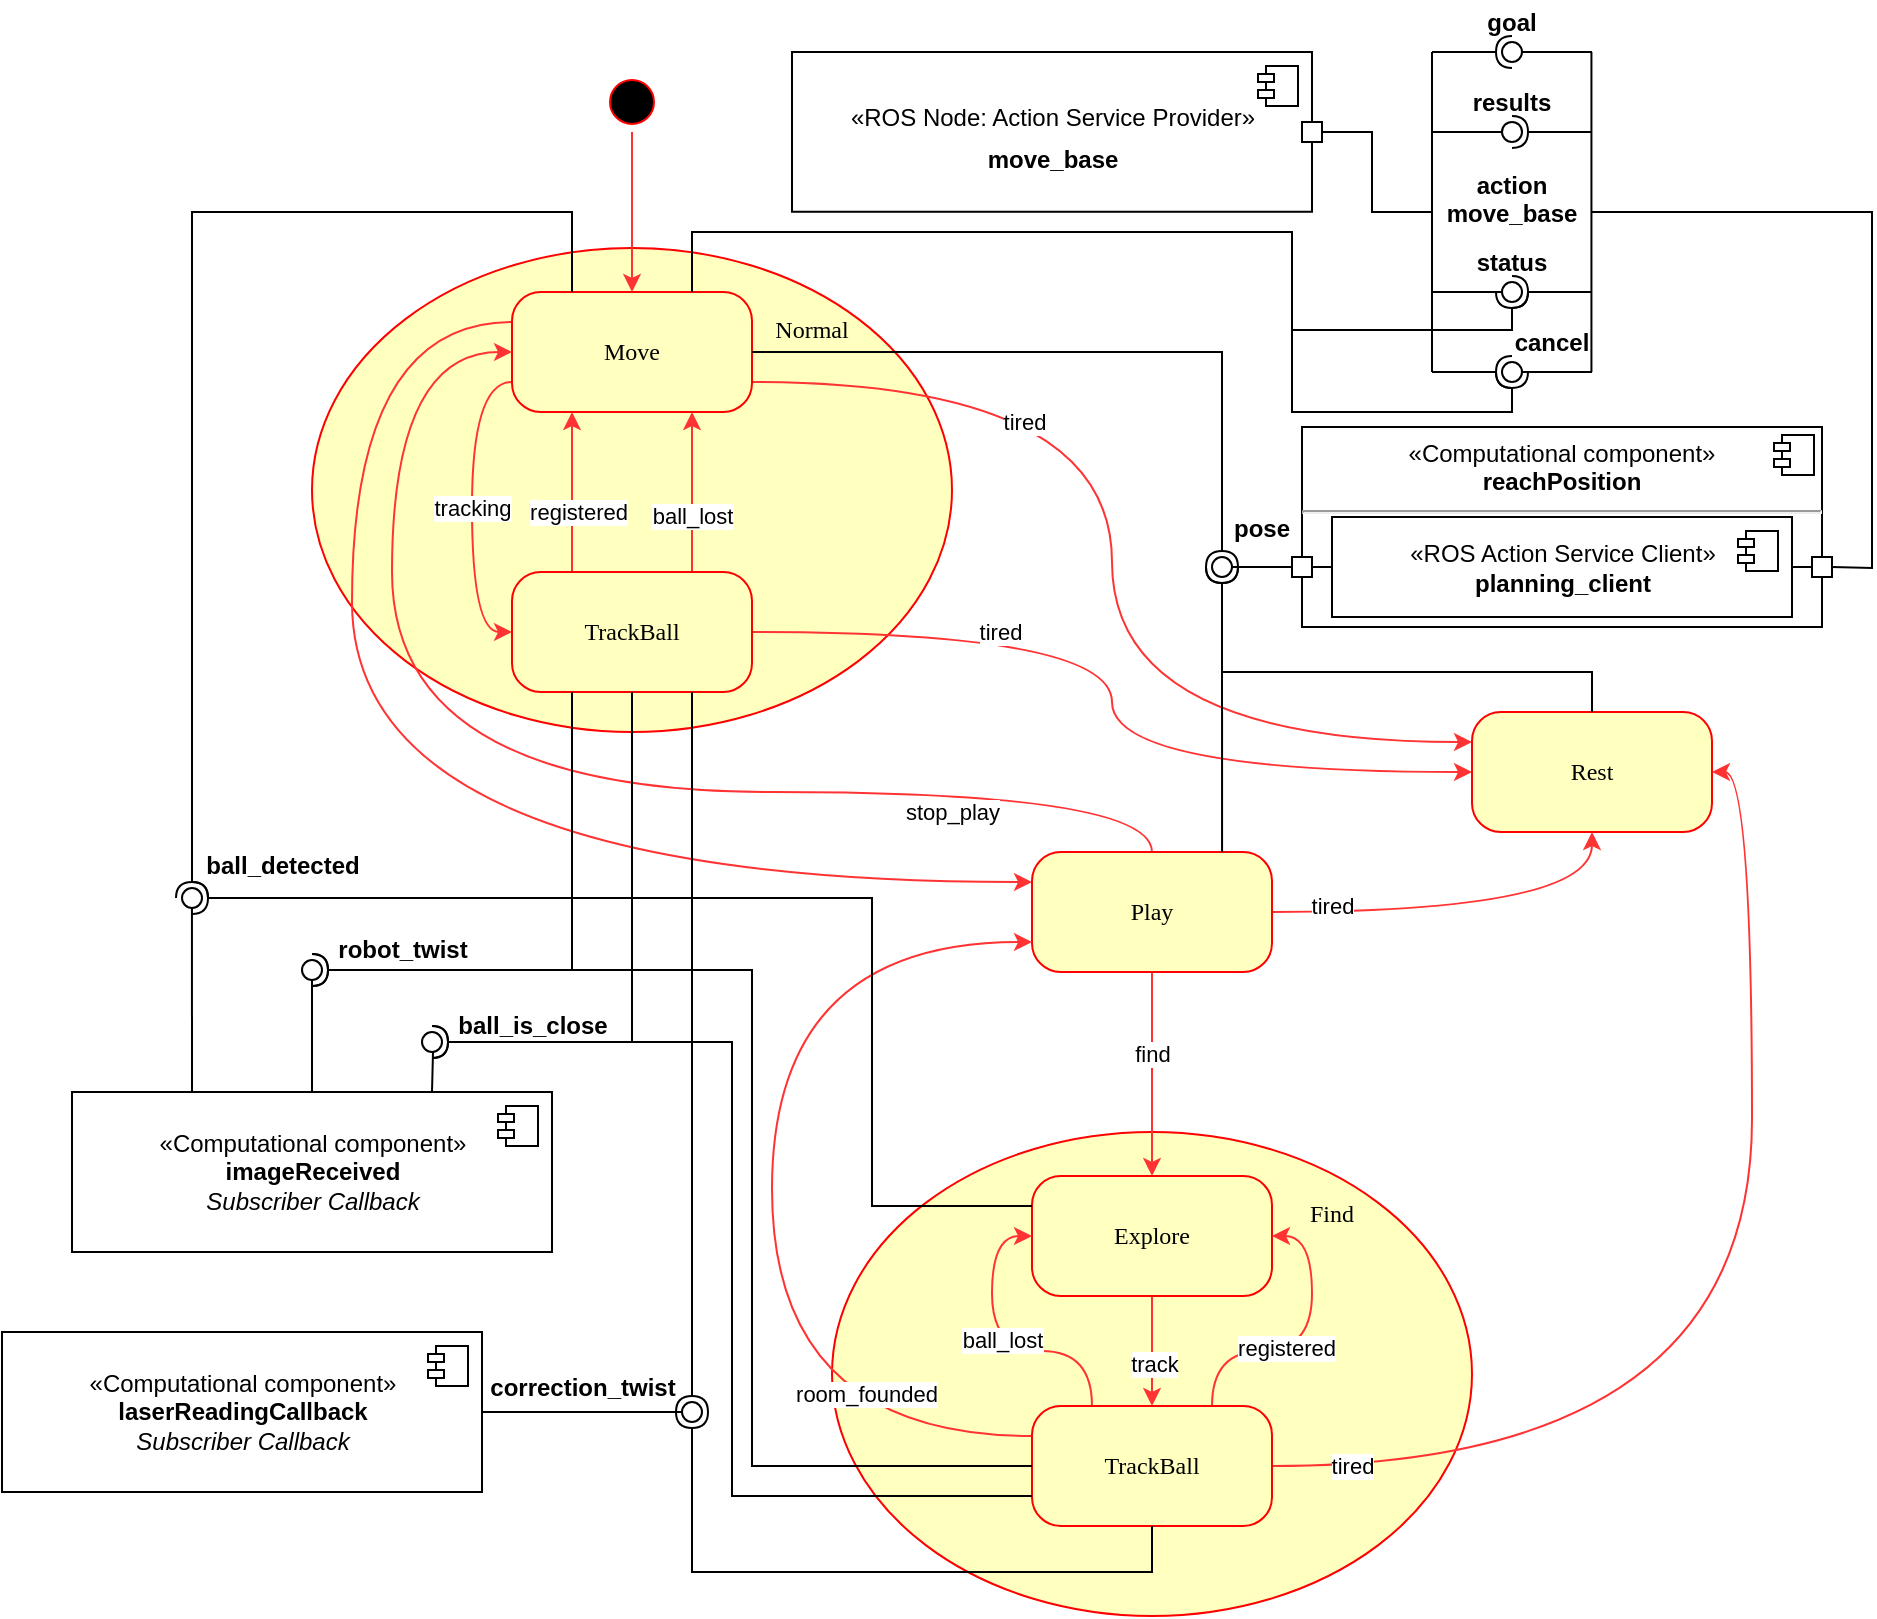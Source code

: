 <mxfile version="14.1.8" type="device"><diagram name="Page-1" id="58cdce13-f638-feb5-8d6f-7d28b1aa9fa0"><mxGraphModel dx="2799" dy="1216" grid="1" gridSize="10" guides="1" tooltips="1" connect="1" arrows="1" fold="1" page="1" pageScale="1" pageWidth="1100" pageHeight="850" background="#ffffff" math="0" shadow="0"><root><mxCell id="0"/><mxCell id="1" parent="0"/><mxCell id="gwjW1zNZgymCP5IW7DOp-157" value="Find" style="ellipse;whiteSpace=wrap;html=1;fillColor=#ffffc0;rounded=1;shadow=0;fontFamily=Verdana;strokeColor=#ff0000;arcSize=24;comic=0;spacingBottom=160;spacingLeft=180;" parent="1" vertex="1"><mxGeometry x="-1420" y="540" width="320" height="242" as="geometry"/></mxCell><mxCell id="gwjW1zNZgymCP5IW7DOp-159" value="Normal" style="ellipse;whiteSpace=wrap;html=1;fillColor=#ffffc0;rounded=1;shadow=0;fontFamily=Verdana;strokeColor=#ff0000;arcSize=24;comic=0;spacingBottom=160;spacingLeft=180;" parent="1" vertex="1"><mxGeometry x="-1680" y="98" width="320" height="242" as="geometry"/></mxCell><mxCell id="gwjW1zNZgymCP5IW7DOp-160" value="tracking" style="edgeStyle=orthogonalEdgeStyle;curved=1;orthogonalLoop=1;jettySize=auto;html=1;entryX=0;entryY=0.5;entryDx=0;entryDy=0;strokeColor=#FF3333;exitX=0;exitY=0.75;exitDx=0;exitDy=0;" parent="1" source="gwjW1zNZgymCP5IW7DOp-163" target="gwjW1zNZgymCP5IW7DOp-170" edge="1"><mxGeometry relative="1" as="geometry"><Array as="points"><mxPoint x="-1600" y="165"/><mxPoint x="-1600" y="290"/></Array></mxGeometry></mxCell><mxCell id="gwjW1zNZgymCP5IW7DOp-161" style="edgeStyle=orthogonalEdgeStyle;curved=1;orthogonalLoop=1;jettySize=auto;html=1;entryX=0;entryY=0.25;entryDx=0;entryDy=0;strokeColor=#FF3333;exitX=1;exitY=0.75;exitDx=0;exitDy=0;" parent="1" source="gwjW1zNZgymCP5IW7DOp-163" target="gwjW1zNZgymCP5IW7DOp-173" edge="1"><mxGeometry relative="1" as="geometry"/></mxCell><mxCell id="gwjW1zNZgymCP5IW7DOp-162" value="tired" style="edgeLabel;html=1;align=center;verticalAlign=middle;resizable=0;points=[];" parent="gwjW1zNZgymCP5IW7DOp-161" vertex="1" connectable="0"><mxGeometry x="-0.477" relative="1" as="geometry"><mxPoint x="-5" y="20" as="offset"/></mxGeometry></mxCell><mxCell id="gwjW1zNZgymCP5IW7DOp-200" style="edgeStyle=orthogonalEdgeStyle;curved=1;orthogonalLoop=1;jettySize=auto;html=1;entryX=0;entryY=0.25;entryDx=0;entryDy=0;strokeColor=#FF3333;exitX=0;exitY=0.25;exitDx=0;exitDy=0;" parent="1" source="gwjW1zNZgymCP5IW7DOp-163" target="gwjW1zNZgymCP5IW7DOp-174" edge="1"><mxGeometry relative="1" as="geometry"><Array as="points"><mxPoint x="-1660" y="135"/><mxPoint x="-1660" y="415"/></Array></mxGeometry></mxCell><mxCell id="gwjW1zNZgymCP5IW7DOp-163" value="Move" style="rounded=1;whiteSpace=wrap;html=1;arcSize=24;fillColor=#ffffc0;strokeColor=#ff0000;shadow=0;comic=0;labelBackgroundColor=none;fontFamily=Verdana;fontSize=12;fontColor=#000000;align=center;" parent="1" vertex="1"><mxGeometry x="-1580" y="120" width="120" height="60" as="geometry"/></mxCell><mxCell id="gwjW1zNZgymCP5IW7DOp-164" style="edgeStyle=orthogonalEdgeStyle;curved=1;orthogonalLoop=1;jettySize=auto;html=1;entryX=0.25;entryY=1;entryDx=0;entryDy=0;strokeColor=#FF3333;exitX=0.25;exitY=0;exitDx=0;exitDy=0;" parent="1" source="gwjW1zNZgymCP5IW7DOp-170" target="gwjW1zNZgymCP5IW7DOp-163" edge="1"><mxGeometry relative="1" as="geometry"/></mxCell><mxCell id="gwjW1zNZgymCP5IW7DOp-165" value="registered" style="edgeLabel;html=1;align=center;verticalAlign=middle;resizable=0;points=[];" parent="gwjW1zNZgymCP5IW7DOp-164" vertex="1" connectable="0"><mxGeometry x="-0.25" y="-3" relative="1" as="geometry"><mxPoint as="offset"/></mxGeometry></mxCell><mxCell id="gwjW1zNZgymCP5IW7DOp-166" style="edgeStyle=orthogonalEdgeStyle;curved=1;orthogonalLoop=1;jettySize=auto;html=1;entryX=0.75;entryY=1;entryDx=0;entryDy=0;strokeColor=#FF3333;exitX=0.75;exitY=0;exitDx=0;exitDy=0;" parent="1" source="gwjW1zNZgymCP5IW7DOp-170" target="gwjW1zNZgymCP5IW7DOp-163" edge="1"><mxGeometry relative="1" as="geometry"/></mxCell><mxCell id="gwjW1zNZgymCP5IW7DOp-167" value="ball_lost" style="edgeLabel;html=1;align=center;verticalAlign=middle;resizable=0;points=[];" parent="gwjW1zNZgymCP5IW7DOp-166" vertex="1" connectable="0"><mxGeometry x="-0.292" relative="1" as="geometry"><mxPoint as="offset"/></mxGeometry></mxCell><mxCell id="gwjW1zNZgymCP5IW7DOp-168" style="edgeStyle=orthogonalEdgeStyle;curved=1;orthogonalLoop=1;jettySize=auto;html=1;entryX=0;entryY=0.5;entryDx=0;entryDy=0;strokeColor=#FF3333;" parent="1" source="gwjW1zNZgymCP5IW7DOp-170" target="gwjW1zNZgymCP5IW7DOp-173" edge="1"><mxGeometry relative="1" as="geometry"/></mxCell><mxCell id="gwjW1zNZgymCP5IW7DOp-169" value="tired" style="edgeLabel;html=1;align=center;verticalAlign=middle;resizable=0;points=[];" parent="gwjW1zNZgymCP5IW7DOp-168" vertex="1" connectable="0"><mxGeometry x="-0.101" y="2" relative="1" as="geometry"><mxPoint x="-58.03" y="-13.33" as="offset"/></mxGeometry></mxCell><mxCell id="gwjW1zNZgymCP5IW7DOp-170" value="TrackBall" style="rounded=1;whiteSpace=wrap;html=1;arcSize=24;fillColor=#ffffc0;strokeColor=#ff0000;shadow=0;comic=0;labelBackgroundColor=none;fontFamily=Verdana;fontSize=12;fontColor=#000000;align=center;" parent="1" vertex="1"><mxGeometry x="-1580" y="260" width="120" height="60" as="geometry"/></mxCell><mxCell id="gwjW1zNZgymCP5IW7DOp-171" style="edgeStyle=orthogonalEdgeStyle;curved=1;orthogonalLoop=1;jettySize=auto;html=1;entryX=0.5;entryY=0;entryDx=0;entryDy=0;strokeColor=#FF3333;" parent="1" source="gwjW1zNZgymCP5IW7DOp-172" target="gwjW1zNZgymCP5IW7DOp-163" edge="1"><mxGeometry relative="1" as="geometry"/></mxCell><mxCell id="gwjW1zNZgymCP5IW7DOp-172" value="" style="ellipse;html=1;shape=startState;fillColor=#000000;strokeColor=#ff0000;rounded=1;shadow=0;comic=0;labelBackgroundColor=none;fontFamily=Verdana;fontSize=12;fontColor=#000000;align=center;direction=south;" parent="1" vertex="1"><mxGeometry x="-1535" y="10" width="30" height="30" as="geometry"/></mxCell><mxCell id="gwjW1zNZgymCP5IW7DOp-173" value="Rest" style="rounded=1;whiteSpace=wrap;html=1;arcSize=24;fillColor=#ffffc0;strokeColor=#ff0000;shadow=0;comic=0;labelBackgroundColor=none;fontFamily=Verdana;fontSize=12;fontColor=#000000;align=center;" parent="1" vertex="1"><mxGeometry x="-1100" y="330" width="120" height="60" as="geometry"/></mxCell><mxCell id="gwjW1zNZgymCP5IW7DOp-177" style="edgeStyle=orthogonalEdgeStyle;curved=1;orthogonalLoop=1;jettySize=auto;html=1;strokeColor=#FF3333;entryX=0;entryY=0.5;entryDx=0;entryDy=0;exitX=0.5;exitY=0;exitDx=0;exitDy=0;" parent="1" source="gwjW1zNZgymCP5IW7DOp-174" target="gwjW1zNZgymCP5IW7DOp-163" edge="1"><mxGeometry relative="1" as="geometry"><mxPoint x="-1580" y="160" as="targetPoint"/><Array as="points"><mxPoint x="-1260" y="370"/><mxPoint x="-1640" y="370"/><mxPoint x="-1640" y="150"/></Array></mxGeometry></mxCell><mxCell id="gwjW1zNZgymCP5IW7DOp-178" value="stop_play" style="edgeLabel;html=1;align=center;verticalAlign=middle;resizable=0;points=[];" parent="gwjW1zNZgymCP5IW7DOp-177" vertex="1" connectable="0"><mxGeometry x="-0.753" y="-5" relative="1" as="geometry"><mxPoint x="-45" y="15" as="offset"/></mxGeometry></mxCell><mxCell id="gwjW1zNZgymCP5IW7DOp-179" style="edgeStyle=orthogonalEdgeStyle;curved=1;orthogonalLoop=1;jettySize=auto;html=1;entryX=0.5;entryY=1;entryDx=0;entryDy=0;strokeColor=#FF3333;exitX=1;exitY=0.5;exitDx=0;exitDy=0;" parent="1" source="gwjW1zNZgymCP5IW7DOp-174" target="gwjW1zNZgymCP5IW7DOp-173" edge="1"><mxGeometry relative="1" as="geometry"/></mxCell><mxCell id="gwjW1zNZgymCP5IW7DOp-180" value="tired" style="edgeLabel;html=1;align=center;verticalAlign=middle;resizable=0;points=[];" parent="gwjW1zNZgymCP5IW7DOp-179" vertex="1" connectable="0"><mxGeometry x="-0.928" y="2" relative="1" as="geometry"><mxPoint x="22.5" y="-1" as="offset"/></mxGeometry></mxCell><mxCell id="gwjW1zNZgymCP5IW7DOp-190" style="edgeStyle=orthogonalEdgeStyle;curved=1;orthogonalLoop=1;jettySize=auto;html=1;entryX=0.5;entryY=0;entryDx=0;entryDy=0;strokeColor=#FF3333;" parent="1" source="gwjW1zNZgymCP5IW7DOp-174" target="gwjW1zNZgymCP5IW7DOp-186" edge="1"><mxGeometry relative="1" as="geometry"/></mxCell><mxCell id="gwjW1zNZgymCP5IW7DOp-191" value="find" style="edgeLabel;html=1;align=center;verticalAlign=middle;resizable=0;points=[];" parent="gwjW1zNZgymCP5IW7DOp-190" vertex="1" connectable="0"><mxGeometry x="-0.196" relative="1" as="geometry"><mxPoint as="offset"/></mxGeometry></mxCell><mxCell id="gwjW1zNZgymCP5IW7DOp-174" value="Play" style="rounded=1;whiteSpace=wrap;html=1;arcSize=24;fillColor=#ffffc0;strokeColor=#ff0000;shadow=0;comic=0;labelBackgroundColor=none;fontFamily=Verdana;fontSize=12;fontColor=#000000;align=center;" parent="1" vertex="1"><mxGeometry x="-1320" y="400" width="120" height="60" as="geometry"/></mxCell><mxCell id="gwjW1zNZgymCP5IW7DOp-189" value="" style="edgeStyle=orthogonalEdgeStyle;curved=1;orthogonalLoop=1;jettySize=auto;html=1;strokeColor=#FF3333;" parent="1" source="gwjW1zNZgymCP5IW7DOp-186" target="gwjW1zNZgymCP5IW7DOp-188" edge="1"><mxGeometry relative="1" as="geometry"/></mxCell><mxCell id="gwjW1zNZgymCP5IW7DOp-192" value="track" style="edgeLabel;html=1;align=center;verticalAlign=middle;resizable=0;points=[];" parent="gwjW1zNZgymCP5IW7DOp-189" vertex="1" connectable="0"><mxGeometry x="0.243" y="1" relative="1" as="geometry"><mxPoint as="offset"/></mxGeometry></mxCell><mxCell id="gwjW1zNZgymCP5IW7DOp-186" value="Explore" style="rounded=1;whiteSpace=wrap;html=1;arcSize=24;fillColor=#ffffc0;strokeColor=#ff0000;shadow=0;comic=0;labelBackgroundColor=none;fontFamily=Verdana;fontSize=12;fontColor=#000000;align=center;" parent="1" vertex="1"><mxGeometry x="-1320" y="562" width="120" height="60" as="geometry"/></mxCell><mxCell id="gwjW1zNZgymCP5IW7DOp-193" style="edgeStyle=orthogonalEdgeStyle;curved=1;orthogonalLoop=1;jettySize=auto;html=1;entryX=1;entryY=0.5;entryDx=0;entryDy=0;strokeColor=#FF3333;exitX=1;exitY=0.5;exitDx=0;exitDy=0;" parent="1" source="gwjW1zNZgymCP5IW7DOp-188" target="gwjW1zNZgymCP5IW7DOp-173" edge="1"><mxGeometry relative="1" as="geometry"/></mxCell><mxCell id="gwjW1zNZgymCP5IW7DOp-194" value="tired" style="edgeLabel;html=1;align=center;verticalAlign=middle;resizable=0;points=[];" parent="gwjW1zNZgymCP5IW7DOp-193" vertex="1" connectable="0"><mxGeometry x="-0.884" y="13" relative="1" as="geometry"><mxPoint x="4.57" y="13" as="offset"/></mxGeometry></mxCell><mxCell id="gwjW1zNZgymCP5IW7DOp-195" style="edgeStyle=orthogonalEdgeStyle;curved=1;orthogonalLoop=1;jettySize=auto;html=1;entryX=0;entryY=0.5;entryDx=0;entryDy=0;strokeColor=#FF3333;exitX=0.25;exitY=0;exitDx=0;exitDy=0;" parent="1" source="gwjW1zNZgymCP5IW7DOp-188" target="gwjW1zNZgymCP5IW7DOp-186" edge="1"><mxGeometry relative="1" as="geometry"/></mxCell><mxCell id="gwjW1zNZgymCP5IW7DOp-196" value="ball_lost" style="edgeLabel;html=1;align=center;verticalAlign=middle;resizable=0;points=[];" parent="gwjW1zNZgymCP5IW7DOp-195" vertex="1" connectable="0"><mxGeometry x="0.08" y="-5" relative="1" as="geometry"><mxPoint as="offset"/></mxGeometry></mxCell><mxCell id="gwjW1zNZgymCP5IW7DOp-197" style="edgeStyle=orthogonalEdgeStyle;curved=1;orthogonalLoop=1;jettySize=auto;html=1;entryX=1;entryY=0.5;entryDx=0;entryDy=0;strokeColor=#FF3333;exitX=0.75;exitY=0;exitDx=0;exitDy=0;" parent="1" source="gwjW1zNZgymCP5IW7DOp-188" target="gwjW1zNZgymCP5IW7DOp-186" edge="1"><mxGeometry relative="1" as="geometry"/></mxCell><mxCell id="gwjW1zNZgymCP5IW7DOp-198" value="registered" style="edgeLabel;html=1;align=center;verticalAlign=middle;resizable=0;points=[];" parent="gwjW1zNZgymCP5IW7DOp-197" vertex="1" connectable="0"><mxGeometry x="-0.168" y="2" relative="1" as="geometry"><mxPoint as="offset"/></mxGeometry></mxCell><mxCell id="gwjW1zNZgymCP5IW7DOp-199" style="edgeStyle=orthogonalEdgeStyle;curved=1;orthogonalLoop=1;jettySize=auto;html=1;entryX=0;entryY=0.75;entryDx=0;entryDy=0;strokeColor=#FF3333;exitX=0;exitY=0.25;exitDx=0;exitDy=0;" parent="1" source="gwjW1zNZgymCP5IW7DOp-188" target="gwjW1zNZgymCP5IW7DOp-174" edge="1"><mxGeometry relative="1" as="geometry"><Array as="points"><mxPoint x="-1450" y="692"/><mxPoint x="-1450" y="445"/></Array></mxGeometry></mxCell><mxCell id="gwjW1zNZgymCP5IW7DOp-201" value="room_founded" style="edgeLabel;html=1;align=center;verticalAlign=middle;resizable=0;points=[];" parent="gwjW1zNZgymCP5IW7DOp-199" vertex="1" connectable="0"><mxGeometry x="-0.67" y="-21" relative="1" as="geometry"><mxPoint as="offset"/></mxGeometry></mxCell><mxCell id="gwjW1zNZgymCP5IW7DOp-188" value="TrackBall" style="rounded=1;whiteSpace=wrap;html=1;arcSize=24;fillColor=#ffffc0;strokeColor=#ff0000;shadow=0;comic=0;labelBackgroundColor=none;fontFamily=Verdana;fontSize=12;fontColor=#000000;align=center;" parent="1" vertex="1"><mxGeometry x="-1320" y="677" width="120" height="60" as="geometry"/></mxCell><mxCell id="gwjW1zNZgymCP5IW7DOp-236" value="&lt;p style=&quot;margin: 0px ; margin-top: 6px ; text-align: center&quot;&gt;«Computational component»&lt;br&gt;&lt;b&gt;reachPosition&lt;/b&gt;&lt;br&gt;&lt;/p&gt;&lt;hr&gt;&lt;p style=&quot;margin: 0px ; margin-left: 8px&quot;&gt;&lt;br&gt;&lt;/p&gt;" style="align=left;overflow=fill;html=1;dropTarget=0;" parent="1" vertex="1"><mxGeometry x="-1185" y="187.5" width="260" height="100" as="geometry"/></mxCell><mxCell id="gwjW1zNZgymCP5IW7DOp-237" value="" style="shape=component;jettyWidth=8;jettyHeight=4;" parent="gwjW1zNZgymCP5IW7DOp-236" vertex="1"><mxGeometry x="1" width="20" height="20" relative="1" as="geometry"><mxPoint x="-24" y="4" as="offset"/></mxGeometry></mxCell><mxCell id="gwjW1zNZgymCP5IW7DOp-238" value="«ROS Action Service Client»&lt;br&gt;&lt;b&gt;planning_client&lt;/b&gt;" style="html=1;dropTarget=0;" parent="1" vertex="1"><mxGeometry x="-1170" y="232.5" width="230" height="50" as="geometry"/></mxCell><mxCell id="gwjW1zNZgymCP5IW7DOp-239" value="" style="shape=module;jettyWidth=8;jettyHeight=4;" parent="gwjW1zNZgymCP5IW7DOp-238" vertex="1"><mxGeometry x="1" width="20" height="20" relative="1" as="geometry"><mxPoint x="-27" y="7" as="offset"/></mxGeometry></mxCell><mxCell id="gwjW1zNZgymCP5IW7DOp-240" value="" style="rounded=0;whiteSpace=wrap;html=1;" parent="1" vertex="1"><mxGeometry x="-930" y="252.5" width="10" height="10" as="geometry"/></mxCell><mxCell id="gwjW1zNZgymCP5IW7DOp-241" value="" style="rounded=0;orthogonalLoop=1;jettySize=auto;html=1;endArrow=none;endFill=0;entryX=1;entryY=0.5;entryDx=0;entryDy=0;exitX=0;exitY=0.5;exitDx=0;exitDy=0;" parent="1" source="gwjW1zNZgymCP5IW7DOp-240" target="gwjW1zNZgymCP5IW7DOp-238" edge="1"><mxGeometry relative="1" as="geometry"><mxPoint x="-925" y="276.5" as="sourcePoint"/><mxPoint x="-1205" y="277.25" as="targetPoint"/></mxGeometry></mxCell><mxCell id="gwjW1zNZgymCP5IW7DOp-242" value="" style="rounded=0;whiteSpace=wrap;html=1;" parent="1" vertex="1"><mxGeometry x="-1190" y="252.5" width="10" height="10" as="geometry"/></mxCell><mxCell id="gwjW1zNZgymCP5IW7DOp-243" value="" style="rounded=0;orthogonalLoop=1;jettySize=auto;html=1;endArrow=none;endFill=0;entryX=1;entryY=0.5;entryDx=0;entryDy=0;exitX=0;exitY=0.5;exitDx=0;exitDy=0;" parent="1" source="gwjW1zNZgymCP5IW7DOp-238" target="gwjW1zNZgymCP5IW7DOp-242" edge="1"><mxGeometry relative="1" as="geometry"><mxPoint x="-1055" y="306.75" as="sourcePoint"/><mxPoint x="-1065" y="306.75" as="targetPoint"/></mxGeometry></mxCell><mxCell id="gwjW1zNZgymCP5IW7DOp-250" value="&lt;p style=&quot;margin: 6px 0px 0px&quot;&gt;«ROS Node: Action Service Provider»&lt;br&gt;&lt;/p&gt;&lt;p style=&quot;margin: 6px 0px 0px&quot;&gt;&lt;b&gt;move_base&lt;/b&gt;&lt;/p&gt;" style="html=1;dropTarget=0;" parent="1" vertex="1"><mxGeometry x="-1440" y="-5.684e-14" width="260" height="79.88" as="geometry"/></mxCell><mxCell id="gwjW1zNZgymCP5IW7DOp-251" value="" style="shape=module;jettyWidth=8;jettyHeight=4;" parent="gwjW1zNZgymCP5IW7DOp-250" vertex="1"><mxGeometry x="1" width="20" height="20" relative="1" as="geometry"><mxPoint x="-27" y="7" as="offset"/></mxGeometry></mxCell><mxCell id="gwjW1zNZgymCP5IW7DOp-277" value="" style="rounded=0;whiteSpace=wrap;html=1;" parent="1" vertex="1"><mxGeometry x="-1185" y="35" width="10" height="10" as="geometry"/></mxCell><mxCell id="gwjW1zNZgymCP5IW7DOp-304" value="" style="rounded=0;orthogonalLoop=1;jettySize=auto;html=1;endArrow=none;endFill=0;" parent="1" target="gwjW1zNZgymCP5IW7DOp-306" edge="1"><mxGeometry relative="1" as="geometry"><mxPoint x="-1120" y="120" as="sourcePoint"/></mxGeometry></mxCell><mxCell id="gwjW1zNZgymCP5IW7DOp-305" value="" style="rounded=0;orthogonalLoop=1;jettySize=auto;html=1;endArrow=halfCircle;endFill=0;entryX=0.5;entryY=0.5;entryDx=0;entryDy=0;endSize=6;strokeWidth=1;" parent="1" target="gwjW1zNZgymCP5IW7DOp-306" edge="1"><mxGeometry relative="1" as="geometry"><mxPoint x="-1040" y="120" as="sourcePoint"/></mxGeometry></mxCell><mxCell id="gwjW1zNZgymCP5IW7DOp-306" value="" style="ellipse;whiteSpace=wrap;html=1;fontFamily=Helvetica;fontSize=12;fontColor=#000000;align=center;strokeColor=#000000;fillColor=#ffffff;points=[];aspect=fixed;resizable=0;" parent="1" vertex="1"><mxGeometry x="-1085" y="115" width="10" height="10" as="geometry"/></mxCell><mxCell id="gwjW1zNZgymCP5IW7DOp-307" value="" style="rounded=0;orthogonalLoop=1;jettySize=auto;html=1;endArrow=none;endFill=0;" parent="1" target="gwjW1zNZgymCP5IW7DOp-309" edge="1"><mxGeometry relative="1" as="geometry"><mxPoint x="-1120" y="39.94" as="sourcePoint"/></mxGeometry></mxCell><mxCell id="gwjW1zNZgymCP5IW7DOp-308" value="" style="rounded=0;orthogonalLoop=1;jettySize=auto;html=1;endArrow=halfCircle;endFill=0;entryX=0.5;entryY=0.5;entryDx=0;entryDy=0;endSize=6;strokeWidth=1;" parent="1" target="gwjW1zNZgymCP5IW7DOp-309" edge="1"><mxGeometry relative="1" as="geometry"><mxPoint x="-1040" y="39.94" as="sourcePoint"/></mxGeometry></mxCell><mxCell id="gwjW1zNZgymCP5IW7DOp-309" value="" style="ellipse;whiteSpace=wrap;html=1;fontFamily=Helvetica;fontSize=12;fontColor=#000000;align=center;strokeColor=#000000;fillColor=#ffffff;points=[];aspect=fixed;resizable=0;" parent="1" vertex="1"><mxGeometry x="-1085" y="34.94" width="10" height="10" as="geometry"/></mxCell><mxCell id="gwjW1zNZgymCP5IW7DOp-310" value="results" style="text;align=center;fontStyle=1;verticalAlign=middle;spacingLeft=3;spacingRight=3;strokeColor=none;rotatable=0;points=[[0,0.5],[1,0.5]];portConstraint=eastwest;" parent="1" vertex="1"><mxGeometry x="-1095" y="13.94" width="30" height="21" as="geometry"/></mxCell><mxCell id="gwjW1zNZgymCP5IW7DOp-311" value="status" style="text;align=center;fontStyle=1;verticalAlign=middle;spacingLeft=3;spacingRight=3;strokeColor=none;rotatable=0;points=[[0,0.5],[1,0.5]];portConstraint=eastwest;" parent="1" vertex="1"><mxGeometry x="-1095" y="94.0" width="30" height="21" as="geometry"/></mxCell><mxCell id="gwjW1zNZgymCP5IW7DOp-312" value="action&#10;move_base" style="text;align=center;fontStyle=1;verticalAlign=middle;spacingLeft=3;spacingRight=3;strokeColor=none;rotatable=0;points=[[0,0.5],[1,0.5]];portConstraint=eastwest;" parent="1" vertex="1"><mxGeometry x="-1120" y="60.0" width="80" height="26" as="geometry"/></mxCell><mxCell id="gwjW1zNZgymCP5IW7DOp-313" value="" style="rounded=0;orthogonalLoop=1;jettySize=auto;html=1;endArrow=none;endFill=0;" parent="1" target="gwjW1zNZgymCP5IW7DOp-315" edge="1"><mxGeometry relative="1" as="geometry"><mxPoint x="-1040" as="sourcePoint"/></mxGeometry></mxCell><mxCell id="gwjW1zNZgymCP5IW7DOp-314" value="" style="rounded=0;orthogonalLoop=1;jettySize=auto;html=1;endArrow=halfCircle;endFill=0;entryX=0.5;entryY=0.5;entryDx=0;entryDy=0;endSize=6;strokeWidth=1;" parent="1" target="gwjW1zNZgymCP5IW7DOp-315" edge="1"><mxGeometry relative="1" as="geometry"><mxPoint x="-1120" as="sourcePoint"/></mxGeometry></mxCell><mxCell id="gwjW1zNZgymCP5IW7DOp-315" value="" style="ellipse;whiteSpace=wrap;html=1;fontFamily=Helvetica;fontSize=12;fontColor=#000000;align=center;strokeColor=#000000;fillColor=#ffffff;points=[];aspect=fixed;resizable=0;" parent="1" vertex="1"><mxGeometry x="-1085" y="-5" width="10" height="10" as="geometry"/></mxCell><mxCell id="gwjW1zNZgymCP5IW7DOp-316" value="" style="rounded=0;orthogonalLoop=1;jettySize=auto;html=1;endArrow=none;endFill=0;" parent="1" target="gwjW1zNZgymCP5IW7DOp-318" edge="1"><mxGeometry relative="1" as="geometry"><mxPoint x="-1040" y="160" as="sourcePoint"/></mxGeometry></mxCell><mxCell id="gwjW1zNZgymCP5IW7DOp-317" value="" style="rounded=0;orthogonalLoop=1;jettySize=auto;html=1;endArrow=halfCircle;endFill=0;entryX=0.5;entryY=0.5;entryDx=0;entryDy=0;endSize=6;strokeWidth=1;" parent="1" target="gwjW1zNZgymCP5IW7DOp-318" edge="1"><mxGeometry relative="1" as="geometry"><mxPoint x="-1120" y="160" as="sourcePoint"/></mxGeometry></mxCell><mxCell id="gwjW1zNZgymCP5IW7DOp-318" value="" style="ellipse;whiteSpace=wrap;html=1;fontFamily=Helvetica;fontSize=12;fontColor=#000000;align=center;strokeColor=#000000;fillColor=#ffffff;points=[];aspect=fixed;resizable=0;" parent="1" vertex="1"><mxGeometry x="-1085" y="155" width="10" height="10" as="geometry"/></mxCell><mxCell id="gwjW1zNZgymCP5IW7DOp-320" value="" style="rounded=0;orthogonalLoop=1;jettySize=auto;html=1;endArrow=none;endFill=0;" parent="1" edge="1"><mxGeometry relative="1" as="geometry"><mxPoint x="-1120" y="160" as="sourcePoint"/><mxPoint x="-1120" as="targetPoint"/></mxGeometry></mxCell><mxCell id="gwjW1zNZgymCP5IW7DOp-321" value="" style="rounded=0;orthogonalLoop=1;jettySize=auto;html=1;endArrow=none;endFill=0;" parent="1" edge="1"><mxGeometry relative="1" as="geometry"><mxPoint x="-1040.28" y="160" as="sourcePoint"/><mxPoint x="-1040.28" as="targetPoint"/></mxGeometry></mxCell><mxCell id="gwjW1zNZgymCP5IW7DOp-322" value="" style="rounded=0;orthogonalLoop=1;jettySize=auto;html=1;endArrow=none;endFill=0;entryX=1;entryY=0.5;entryDx=0;entryDy=0;" parent="1" target="gwjW1zNZgymCP5IW7DOp-277" edge="1"><mxGeometry relative="1" as="geometry"><mxPoint x="-1120" y="80" as="sourcePoint"/><mxPoint x="-1075" y="49.94" as="targetPoint"/><Array as="points"><mxPoint x="-1150" y="80"/><mxPoint x="-1150" y="40"/></Array></mxGeometry></mxCell><mxCell id="gwjW1zNZgymCP5IW7DOp-323" value="goal" style="text;align=center;fontStyle=1;verticalAlign=middle;spacingLeft=3;spacingRight=3;strokeColor=none;rotatable=0;points=[[0,0.5],[1,0.5]];portConstraint=eastwest;" parent="1" vertex="1"><mxGeometry x="-1095" y="-26" width="30" height="21" as="geometry"/></mxCell><mxCell id="gwjW1zNZgymCP5IW7DOp-324" value="cancel" style="text;align=center;fontStyle=1;verticalAlign=middle;spacingLeft=3;spacingRight=3;strokeColor=none;rotatable=0;points=[[0,0.5],[1,0.5]];portConstraint=eastwest;" parent="1" vertex="1"><mxGeometry x="-1075" y="134" width="30" height="21" as="geometry"/></mxCell><mxCell id="gwjW1zNZgymCP5IW7DOp-325" value="" style="rounded=0;orthogonalLoop=1;jettySize=auto;html=1;endArrow=none;endFill=0;entryX=1;entryY=0.5;entryDx=0;entryDy=0;" parent="1" target="gwjW1zNZgymCP5IW7DOp-240" edge="1"><mxGeometry relative="1" as="geometry"><mxPoint x="-1040" y="80" as="sourcePoint"/><mxPoint x="-1165.0" y="50" as="targetPoint"/><Array as="points"><mxPoint x="-900" y="80"/><mxPoint x="-900" y="258"/></Array></mxGeometry></mxCell><mxCell id="gwjW1zNZgymCP5IW7DOp-331" value="" style="rounded=0;orthogonalLoop=1;jettySize=auto;html=1;endArrow=halfCircle;endFill=0;entryX=0.5;entryY=0.5;entryDx=0;entryDy=0;endSize=6;strokeWidth=1;exitX=0.75;exitY=0;exitDx=0;exitDy=0;" parent="1" source="gwjW1zNZgymCP5IW7DOp-163" edge="1"><mxGeometry relative="1" as="geometry"><mxPoint x="-1175" y="139" as="sourcePoint"/><mxPoint x="-1080" y="120" as="targetPoint"/><Array as="points"><mxPoint x="-1490" y="90"/><mxPoint x="-1190" y="90"/><mxPoint x="-1190" y="150"/><mxPoint x="-1190" y="139"/><mxPoint x="-1080" y="139"/></Array></mxGeometry></mxCell><mxCell id="gwjW1zNZgymCP5IW7DOp-334" value="" style="rounded=0;orthogonalLoop=1;jettySize=auto;html=1;endArrow=halfCircle;endFill=0;entryX=0.5;entryY=0.5;entryDx=0;entryDy=0;endSize=6;strokeWidth=1;" parent="1" edge="1"><mxGeometry relative="1" as="geometry"><mxPoint x="-1190" y="150" as="sourcePoint"/><mxPoint x="-1080" y="160" as="targetPoint"/><Array as="points"><mxPoint x="-1190" y="180"/><mxPoint x="-1080" y="180"/></Array></mxGeometry></mxCell><mxCell id="gwjW1zNZgymCP5IW7DOp-346" value="pose" style="text;align=center;fontStyle=1;verticalAlign=middle;spacingLeft=3;spacingRight=3;strokeColor=none;rotatable=0;points=[[0,0.5],[1,0.5]];portConstraint=eastwest;" parent="1" vertex="1"><mxGeometry x="-1220" y="230" width="30" height="15" as="geometry"/></mxCell><mxCell id="gwjW1zNZgymCP5IW7DOp-347" value="«Computational component»&lt;br&gt;&lt;b&gt;imageReceived&lt;br&gt;&lt;/b&gt;&lt;i&gt;Subscriber Callback&lt;/i&gt;" style="html=1;dropTarget=0;" parent="1" vertex="1"><mxGeometry x="-1800" y="520" width="240" height="80" as="geometry"/></mxCell><mxCell id="gwjW1zNZgymCP5IW7DOp-348" value="" style="shape=module;jettyWidth=8;jettyHeight=4;" parent="gwjW1zNZgymCP5IW7DOp-347" vertex="1"><mxGeometry x="1" width="20" height="20" relative="1" as="geometry"><mxPoint x="-27" y="7" as="offset"/></mxGeometry></mxCell><mxCell id="gwjW1zNZgymCP5IW7DOp-351" value="" style="rounded=0;orthogonalLoop=1;jettySize=auto;html=1;endArrow=none;endFill=0;exitX=0.25;exitY=0;exitDx=0;exitDy=0;" parent="1" source="gwjW1zNZgymCP5IW7DOp-347" target="gwjW1zNZgymCP5IW7DOp-353" edge="1"><mxGeometry relative="1" as="geometry"><mxPoint x="-1740" y="525" as="sourcePoint"/></mxGeometry></mxCell><mxCell id="gwjW1zNZgymCP5IW7DOp-352" value="" style="rounded=0;orthogonalLoop=1;jettySize=auto;html=1;endArrow=halfCircle;endFill=0;entryX=0.5;entryY=0.5;entryDx=0;entryDy=0;endSize=6;strokeWidth=1;exitX=0.25;exitY=0;exitDx=0;exitDy=0;" parent="1" source="gwjW1zNZgymCP5IW7DOp-163" target="gwjW1zNZgymCP5IW7DOp-353" edge="1"><mxGeometry relative="1" as="geometry"><mxPoint x="-1540" y="430" as="sourcePoint"/><Array as="points"><mxPoint x="-1550" y="80"/><mxPoint x="-1740" y="80"/></Array></mxGeometry></mxCell><mxCell id="gwjW1zNZgymCP5IW7DOp-353" value="" style="ellipse;whiteSpace=wrap;html=1;fontFamily=Helvetica;fontSize=12;fontColor=#000000;align=center;strokeColor=#000000;fillColor=#ffffff;points=[];aspect=fixed;resizable=0;" parent="1" vertex="1"><mxGeometry x="-1745" y="418" width="10" height="10" as="geometry"/></mxCell><mxCell id="gwjW1zNZgymCP5IW7DOp-354" value="" style="rounded=0;orthogonalLoop=1;jettySize=auto;html=1;endArrow=none;endFill=0;exitX=0.5;exitY=0;exitDx=0;exitDy=0;" parent="1" source="gwjW1zNZgymCP5IW7DOp-347" target="gwjW1zNZgymCP5IW7DOp-356" edge="1"><mxGeometry relative="1" as="geometry"><mxPoint x="-1670" y="535" as="sourcePoint"/></mxGeometry></mxCell><mxCell id="gwjW1zNZgymCP5IW7DOp-355" value="" style="rounded=0;orthogonalLoop=1;jettySize=auto;html=1;endArrow=halfCircle;endFill=0;entryX=0.5;entryY=0.5;entryDx=0;entryDy=0;endSize=6;strokeWidth=1;exitX=0.25;exitY=1;exitDx=0;exitDy=0;" parent="1" source="gwjW1zNZgymCP5IW7DOp-170" target="gwjW1zNZgymCP5IW7DOp-356" edge="1"><mxGeometry relative="1" as="geometry"><mxPoint x="-1550" y="455" as="sourcePoint"/><Array as="points"><mxPoint x="-1550" y="459"/></Array></mxGeometry></mxCell><mxCell id="gwjW1zNZgymCP5IW7DOp-356" value="" style="ellipse;whiteSpace=wrap;html=1;fontFamily=Helvetica;fontSize=12;fontColor=#000000;align=center;strokeColor=#000000;fillColor=#ffffff;points=[];aspect=fixed;resizable=0;" parent="1" vertex="1"><mxGeometry x="-1685" y="454" width="10" height="10" as="geometry"/></mxCell><mxCell id="gwjW1zNZgymCP5IW7DOp-357" value="" style="rounded=0;orthogonalLoop=1;jettySize=auto;html=1;endArrow=none;endFill=0;exitX=0.75;exitY=0;exitDx=0;exitDy=0;" parent="1" source="gwjW1zNZgymCP5IW7DOp-347" target="gwjW1zNZgymCP5IW7DOp-359" edge="1"><mxGeometry relative="1" as="geometry"><mxPoint x="-1580" y="525" as="sourcePoint"/></mxGeometry></mxCell><mxCell id="gwjW1zNZgymCP5IW7DOp-358" value="" style="rounded=0;orthogonalLoop=1;jettySize=auto;html=1;endArrow=halfCircle;endFill=0;entryX=0.5;entryY=0.5;entryDx=0;entryDy=0;endSize=6;strokeWidth=1;exitX=0.5;exitY=1;exitDx=0;exitDy=0;" parent="1" source="gwjW1zNZgymCP5IW7DOp-170" target="gwjW1zNZgymCP5IW7DOp-359" edge="1"><mxGeometry relative="1" as="geometry"><mxPoint x="-1500" y="495" as="sourcePoint"/><Array as="points"><mxPoint x="-1520" y="495"/></Array></mxGeometry></mxCell><mxCell id="gwjW1zNZgymCP5IW7DOp-359" value="" style="ellipse;whiteSpace=wrap;html=1;fontFamily=Helvetica;fontSize=12;fontColor=#000000;align=center;strokeColor=#000000;fillColor=#ffffff;points=[];aspect=fixed;resizable=0;" parent="1" vertex="1"><mxGeometry x="-1625" y="490" width="10" height="10" as="geometry"/></mxCell><mxCell id="gwjW1zNZgymCP5IW7DOp-363" value="ball_detected" style="text;align=center;fontStyle=1;verticalAlign=middle;spacingLeft=3;spacingRight=3;strokeColor=none;rotatable=0;points=[[0,0.5],[1,0.5]];portConstraint=eastwest;html=1;" parent="1" vertex="1"><mxGeometry x="-1735" y="394" width="80" height="26" as="geometry"/></mxCell><mxCell id="gwjW1zNZgymCP5IW7DOp-368" value="robot_twist" style="text;align=center;fontStyle=1;verticalAlign=middle;spacingLeft=3;spacingRight=3;strokeColor=none;rotatable=0;points=[[0,0.5],[1,0.5]];portConstraint=eastwest;html=1;" parent="1" vertex="1"><mxGeometry x="-1675" y="436" width="80" height="26" as="geometry"/></mxCell><mxCell id="gwjW1zNZgymCP5IW7DOp-369" value="«Computational component»&lt;br&gt;&lt;b&gt;laserReadingCallback&lt;br&gt;&lt;/b&gt;&lt;i&gt;Subscriber Callback&lt;/i&gt;" style="html=1;dropTarget=0;" parent="1" vertex="1"><mxGeometry x="-1835" y="640" width="240" height="80" as="geometry"/></mxCell><mxCell id="gwjW1zNZgymCP5IW7DOp-370" value="" style="shape=module;jettyWidth=8;jettyHeight=4;" parent="gwjW1zNZgymCP5IW7DOp-369" vertex="1"><mxGeometry x="1" width="20" height="20" relative="1" as="geometry"><mxPoint x="-27" y="7" as="offset"/></mxGeometry></mxCell><mxCell id="gwjW1zNZgymCP5IW7DOp-371" value="" style="rounded=0;orthogonalLoop=1;jettySize=auto;html=1;endArrow=none;endFill=0;exitX=1;exitY=0.5;exitDx=0;exitDy=0;" parent="1" source="gwjW1zNZgymCP5IW7DOp-369" target="gwjW1zNZgymCP5IW7DOp-373" edge="1"><mxGeometry relative="1" as="geometry"><mxPoint x="-1520" y="675" as="sourcePoint"/></mxGeometry></mxCell><mxCell id="gwjW1zNZgymCP5IW7DOp-372" value="" style="rounded=0;orthogonalLoop=1;jettySize=auto;html=1;endArrow=halfCircle;endFill=0;entryX=0.5;entryY=0.5;entryDx=0;entryDy=0;endSize=6;strokeWidth=1;exitX=0.75;exitY=1;exitDx=0;exitDy=0;" parent="1" source="gwjW1zNZgymCP5IW7DOp-170" target="gwjW1zNZgymCP5IW7DOp-373" edge="1"><mxGeometry relative="1" as="geometry"><mxPoint x="-1480" y="675" as="sourcePoint"/></mxGeometry></mxCell><mxCell id="gwjW1zNZgymCP5IW7DOp-373" value="" style="ellipse;whiteSpace=wrap;html=1;fontFamily=Helvetica;fontSize=12;fontColor=#000000;align=center;strokeColor=#000000;fillColor=#ffffff;points=[];aspect=fixed;resizable=0;" parent="1" vertex="1"><mxGeometry x="-1495" y="675" width="10" height="10" as="geometry"/></mxCell><mxCell id="gwjW1zNZgymCP5IW7DOp-375" value="" style="rounded=0;orthogonalLoop=1;jettySize=auto;html=1;endArrow=halfCircle;endFill=0;entryX=0.5;entryY=0.5;entryDx=0;entryDy=0;endSize=6;strokeWidth=1;exitX=0.5;exitY=1;exitDx=0;exitDy=0;" parent="1" source="gwjW1zNZgymCP5IW7DOp-188" edge="1"><mxGeometry relative="1" as="geometry"><mxPoint x="-1470" y="715" as="sourcePoint"/><mxPoint x="-1490" y="680" as="targetPoint"/><Array as="points"><mxPoint x="-1260" y="760"/><mxPoint x="-1490" y="760"/></Array></mxGeometry></mxCell><mxCell id="gwjW1zNZgymCP5IW7DOp-377" value="ball_is_close" style="text;align=center;fontStyle=1;verticalAlign=middle;spacingLeft=3;spacingRight=3;strokeColor=none;rotatable=0;points=[[0,0.5],[1,0.5]];portConstraint=eastwest;html=1;" parent="1" vertex="1"><mxGeometry x="-1615" y="474" width="90" height="26" as="geometry"/></mxCell><mxCell id="gwjW1zNZgymCP5IW7DOp-378" value="correction_twist" style="text;align=center;fontStyle=1;verticalAlign=middle;spacingLeft=3;spacingRight=3;strokeColor=none;rotatable=0;points=[[0,0.5],[1,0.5]];portConstraint=eastwest;html=1;" parent="1" vertex="1"><mxGeometry x="-1585" y="655" width="80" height="26" as="geometry"/></mxCell><mxCell id="gwjW1zNZgymCP5IW7DOp-381" value="" style="rounded=0;orthogonalLoop=1;jettySize=auto;html=1;endArrow=halfCircle;endFill=0;entryX=0.5;entryY=0.5;entryDx=0;entryDy=0;endSize=6;strokeWidth=1;exitX=0;exitY=0.25;exitDx=0;exitDy=0;" parent="1" source="gwjW1zNZgymCP5IW7DOp-186" edge="1"><mxGeometry relative="1" as="geometry"><mxPoint x="-1770" y="430" as="sourcePoint"/><mxPoint x="-1740" y="423" as="targetPoint"/><Array as="points"><mxPoint x="-1400" y="577"/><mxPoint x="-1400" y="423"/></Array></mxGeometry></mxCell><mxCell id="gwjW1zNZgymCP5IW7DOp-384" value="" style="rounded=0;orthogonalLoop=1;jettySize=auto;html=1;endArrow=halfCircle;endFill=0;entryX=0.5;entryY=0.5;entryDx=0;entryDy=0;endSize=6;strokeWidth=1;exitX=0;exitY=0.5;exitDx=0;exitDy=0;" parent="1" source="gwjW1zNZgymCP5IW7DOp-188" edge="1"><mxGeometry relative="1" as="geometry"><mxPoint x="-1720" y="460" as="sourcePoint"/><mxPoint x="-1680" y="459" as="targetPoint"/><Array as="points"><mxPoint x="-1460" y="707"/><mxPoint x="-1460" y="459"/></Array></mxGeometry></mxCell><mxCell id="gwjW1zNZgymCP5IW7DOp-387" value="" style="rounded=0;orthogonalLoop=1;jettySize=auto;html=1;endArrow=halfCircle;endFill=0;entryX=0.5;entryY=0.5;entryDx=0;entryDy=0;endSize=6;strokeWidth=1;exitX=0;exitY=0.75;exitDx=0;exitDy=0;" parent="1" source="gwjW1zNZgymCP5IW7DOp-188" edge="1"><mxGeometry relative="1" as="geometry"><mxPoint x="-1670" y="480" as="sourcePoint"/><mxPoint x="-1620" y="495" as="targetPoint"/><Array as="points"><mxPoint x="-1470" y="722"/><mxPoint x="-1470" y="495"/></Array></mxGeometry></mxCell><mxCell id="gwjW1zNZgymCP5IW7DOp-390" value="" style="rounded=0;orthogonalLoop=1;jettySize=auto;html=1;endArrow=none;endFill=0;exitX=0;exitY=0.5;exitDx=0;exitDy=0;" parent="1" source="gwjW1zNZgymCP5IW7DOp-242" target="gwjW1zNZgymCP5IW7DOp-392" edge="1"><mxGeometry relative="1" as="geometry"><mxPoint x="-1280" y="225" as="sourcePoint"/></mxGeometry></mxCell><mxCell id="gwjW1zNZgymCP5IW7DOp-391" value="" style="rounded=0;orthogonalLoop=1;jettySize=auto;html=1;endArrow=halfCircle;endFill=0;entryX=0.5;entryY=0.5;entryDx=0;entryDy=0;endSize=6;strokeWidth=1;exitX=1;exitY=0.5;exitDx=0;exitDy=0;" parent="1" source="gwjW1zNZgymCP5IW7DOp-163" target="gwjW1zNZgymCP5IW7DOp-392" edge="1"><mxGeometry relative="1" as="geometry"><mxPoint x="-1240" y="225" as="sourcePoint"/><Array as="points"><mxPoint x="-1225" y="150"/></Array></mxGeometry></mxCell><mxCell id="gwjW1zNZgymCP5IW7DOp-392" value="" style="ellipse;whiteSpace=wrap;html=1;fontFamily=Helvetica;fontSize=12;fontColor=#000000;align=center;strokeColor=#000000;fillColor=#ffffff;points=[];aspect=fixed;resizable=0;" parent="1" vertex="1"><mxGeometry x="-1230" y="252.5" width="10" height="10" as="geometry"/></mxCell><mxCell id="gwjW1zNZgymCP5IW7DOp-394" value="" style="rounded=0;orthogonalLoop=1;jettySize=auto;html=1;endArrow=halfCircle;endFill=0;entryX=0.5;entryY=0.5;entryDx=0;entryDy=0;endSize=6;strokeWidth=1;exitX=0.792;exitY=0;exitDx=0;exitDy=0;exitPerimeter=0;" parent="1" source="gwjW1zNZgymCP5IW7DOp-174" edge="1"><mxGeometry relative="1" as="geometry"><mxPoint x="-1250" y="320" as="sourcePoint"/><mxPoint x="-1225" y="257.5" as="targetPoint"/></mxGeometry></mxCell><mxCell id="gwjW1zNZgymCP5IW7DOp-397" value="" style="rounded=0;orthogonalLoop=1;jettySize=auto;html=1;endArrow=halfCircle;endFill=0;entryX=0.5;entryY=0.5;entryDx=0;entryDy=0;endSize=6;strokeWidth=1;exitX=0.5;exitY=0;exitDx=0;exitDy=0;" parent="1" source="gwjW1zNZgymCP5IW7DOp-173" edge="1"><mxGeometry relative="1" as="geometry"><mxPoint x="-1215" y="283" as="sourcePoint"/><mxPoint x="-1225" y="257.5" as="targetPoint"/><Array as="points"><mxPoint x="-1040" y="310"/><mxPoint x="-1225" y="310"/></Array></mxGeometry></mxCell></root></mxGraphModel></diagram></mxfile>